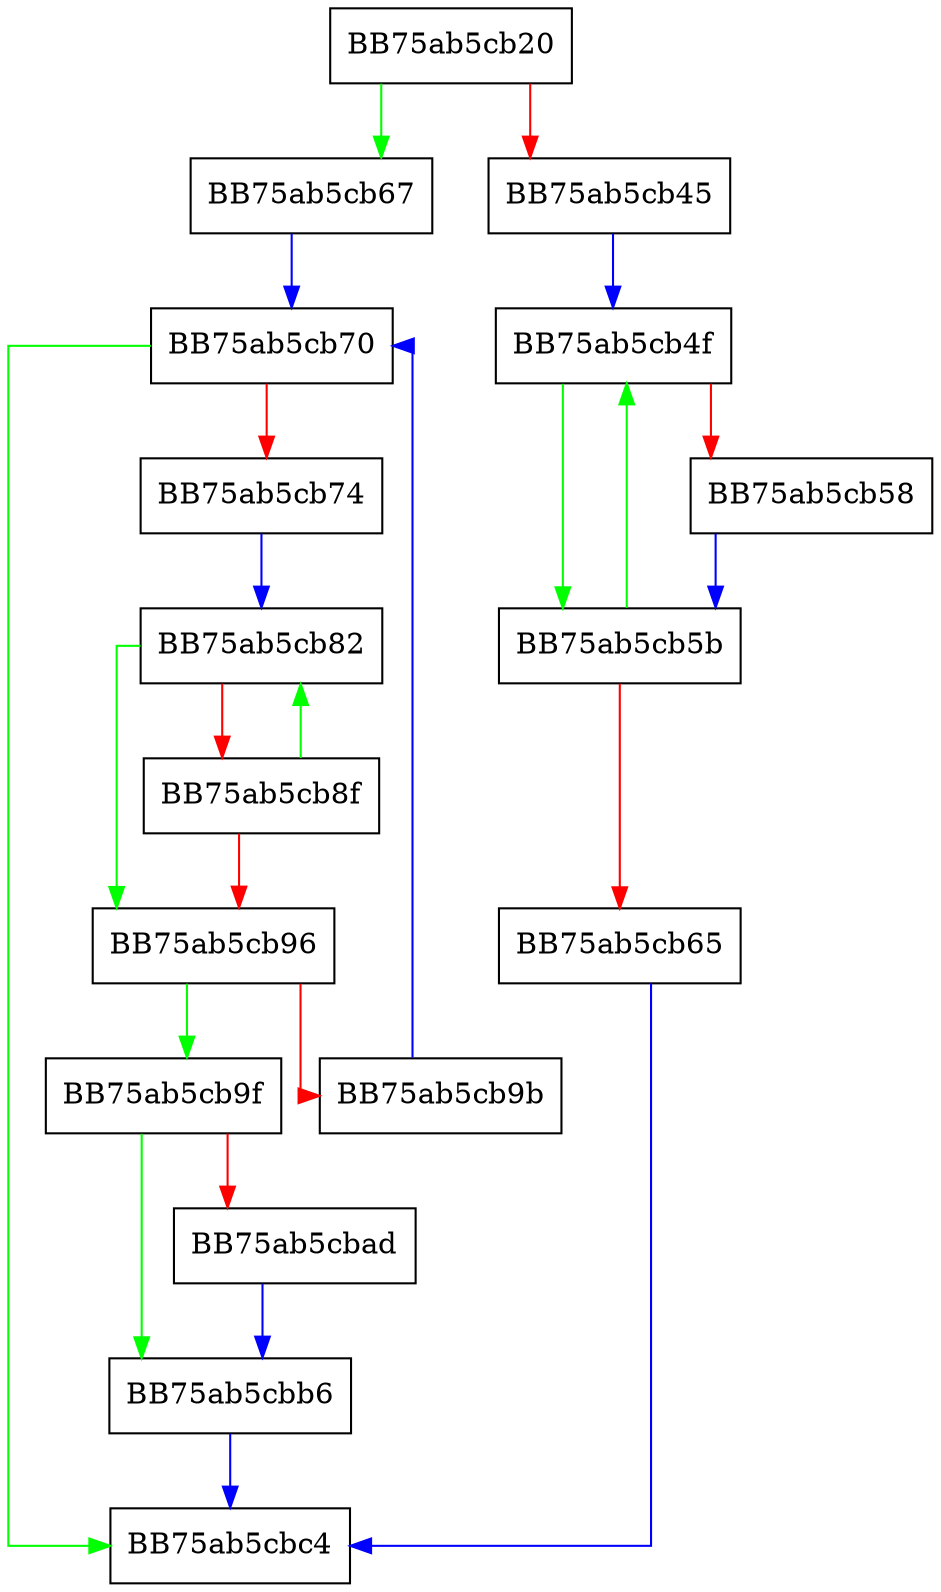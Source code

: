 digraph winSetSystemCall {
  node [shape="box"];
  graph [splines=ortho];
  BB75ab5cb20 -> BB75ab5cb67 [color="green"];
  BB75ab5cb20 -> BB75ab5cb45 [color="red"];
  BB75ab5cb45 -> BB75ab5cb4f [color="blue"];
  BB75ab5cb4f -> BB75ab5cb5b [color="green"];
  BB75ab5cb4f -> BB75ab5cb58 [color="red"];
  BB75ab5cb58 -> BB75ab5cb5b [color="blue"];
  BB75ab5cb5b -> BB75ab5cb4f [color="green"];
  BB75ab5cb5b -> BB75ab5cb65 [color="red"];
  BB75ab5cb65 -> BB75ab5cbc4 [color="blue"];
  BB75ab5cb67 -> BB75ab5cb70 [color="blue"];
  BB75ab5cb70 -> BB75ab5cbc4 [color="green"];
  BB75ab5cb70 -> BB75ab5cb74 [color="red"];
  BB75ab5cb74 -> BB75ab5cb82 [color="blue"];
  BB75ab5cb82 -> BB75ab5cb96 [color="green"];
  BB75ab5cb82 -> BB75ab5cb8f [color="red"];
  BB75ab5cb8f -> BB75ab5cb82 [color="green"];
  BB75ab5cb8f -> BB75ab5cb96 [color="red"];
  BB75ab5cb96 -> BB75ab5cb9f [color="green"];
  BB75ab5cb96 -> BB75ab5cb9b [color="red"];
  BB75ab5cb9b -> BB75ab5cb70 [color="blue"];
  BB75ab5cb9f -> BB75ab5cbb6 [color="green"];
  BB75ab5cb9f -> BB75ab5cbad [color="red"];
  BB75ab5cbad -> BB75ab5cbb6 [color="blue"];
  BB75ab5cbb6 -> BB75ab5cbc4 [color="blue"];
}